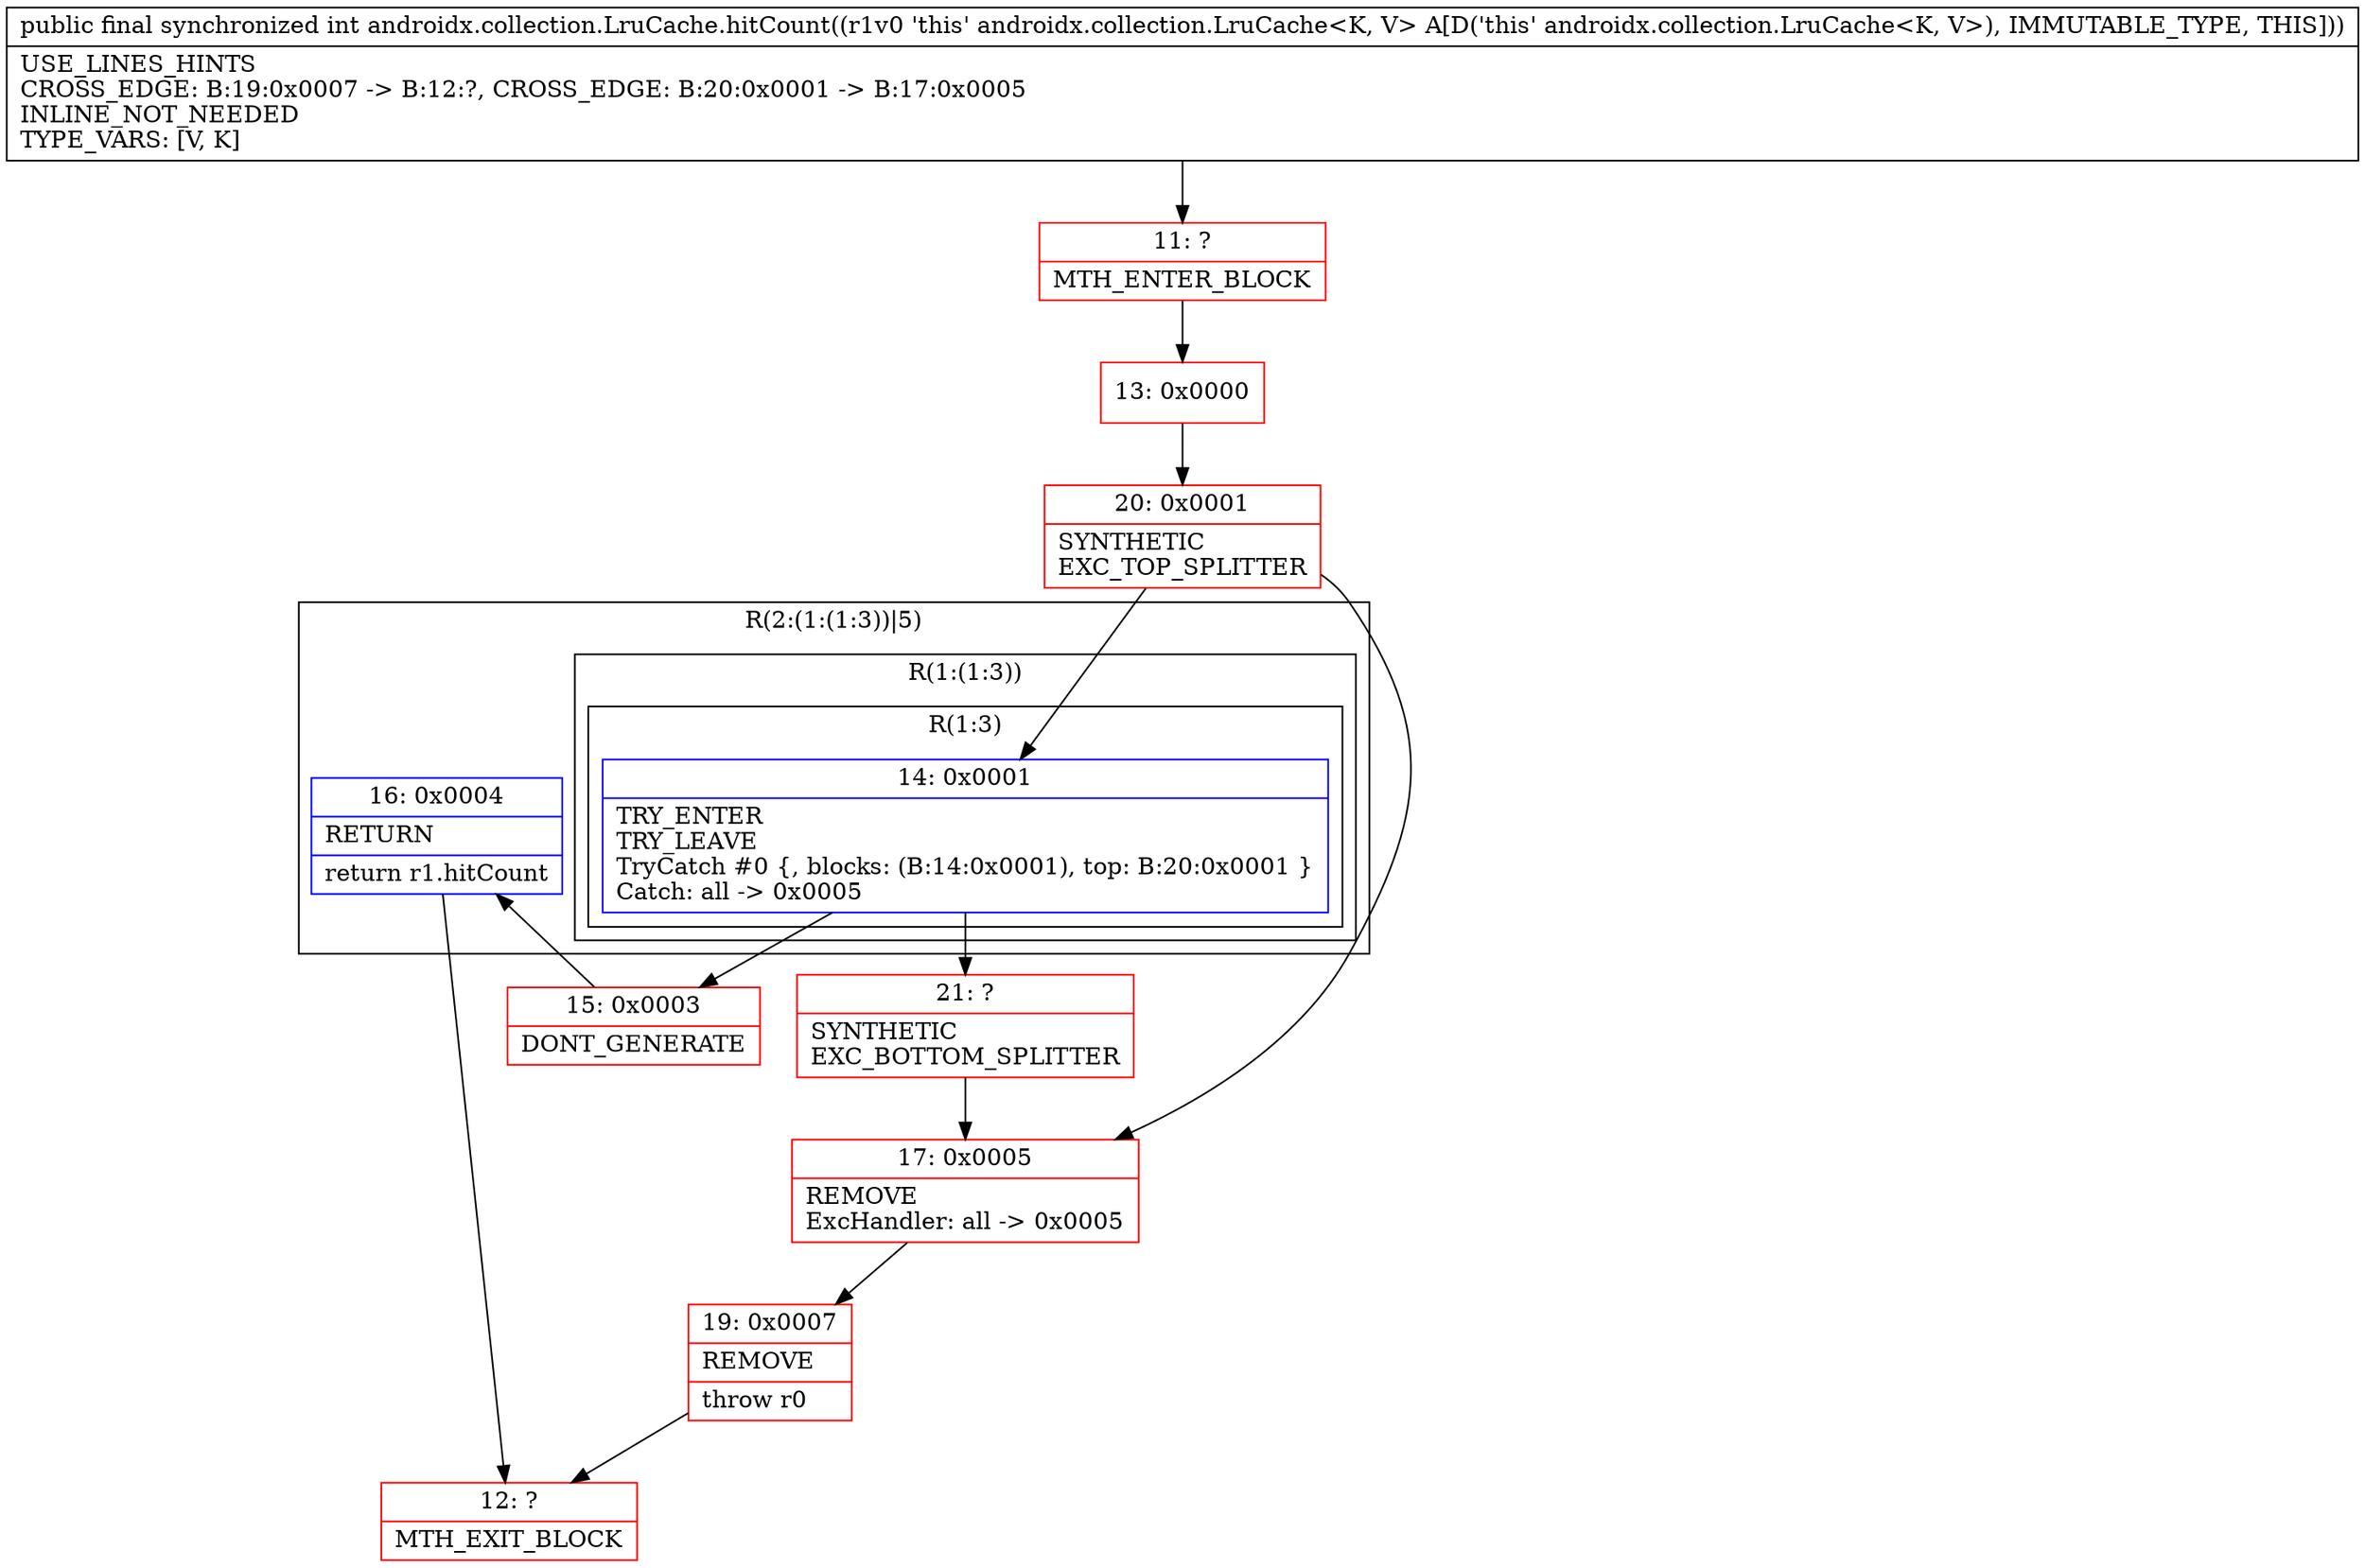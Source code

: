 digraph "CFG forandroidx.collection.LruCache.hitCount()I" {
subgraph cluster_Region_1051109579 {
label = "R(2:(1:(1:3))|5)";
node [shape=record,color=blue];
subgraph cluster_Region_1797245422 {
label = "R(1:(1:3))";
node [shape=record,color=blue];
subgraph cluster_Region_734485819 {
label = "R(1:3)";
node [shape=record,color=blue];
Node_14 [shape=record,label="{14\:\ 0x0001|TRY_ENTER\lTRY_LEAVE\lTryCatch #0 \{, blocks: (B:14:0x0001), top: B:20:0x0001 \}\lCatch: all \-\> 0x0005\l}"];
}
}
Node_16 [shape=record,label="{16\:\ 0x0004|RETURN\l|return r1.hitCount\l}"];
}
Node_11 [shape=record,color=red,label="{11\:\ ?|MTH_ENTER_BLOCK\l}"];
Node_13 [shape=record,color=red,label="{13\:\ 0x0000}"];
Node_20 [shape=record,color=red,label="{20\:\ 0x0001|SYNTHETIC\lEXC_TOP_SPLITTER\l}"];
Node_15 [shape=record,color=red,label="{15\:\ 0x0003|DONT_GENERATE\l}"];
Node_12 [shape=record,color=red,label="{12\:\ ?|MTH_EXIT_BLOCK\l}"];
Node_21 [shape=record,color=red,label="{21\:\ ?|SYNTHETIC\lEXC_BOTTOM_SPLITTER\l}"];
Node_17 [shape=record,color=red,label="{17\:\ 0x0005|REMOVE\lExcHandler: all \-\> 0x0005\l}"];
Node_19 [shape=record,color=red,label="{19\:\ 0x0007|REMOVE\l|throw r0\l}"];
MethodNode[shape=record,label="{public final synchronized int androidx.collection.LruCache.hitCount((r1v0 'this' androidx.collection.LruCache\<K, V\> A[D('this' androidx.collection.LruCache\<K, V\>), IMMUTABLE_TYPE, THIS]))  | USE_LINES_HINTS\lCROSS_EDGE: B:19:0x0007 \-\> B:12:?, CROSS_EDGE: B:20:0x0001 \-\> B:17:0x0005\lINLINE_NOT_NEEDED\lTYPE_VARS: [V, K]\l}"];
MethodNode -> Node_11;Node_14 -> Node_15;
Node_14 -> Node_21;
Node_16 -> Node_12;
Node_11 -> Node_13;
Node_13 -> Node_20;
Node_20 -> Node_14;
Node_20 -> Node_17;
Node_15 -> Node_16;
Node_21 -> Node_17;
Node_17 -> Node_19;
Node_19 -> Node_12;
}

